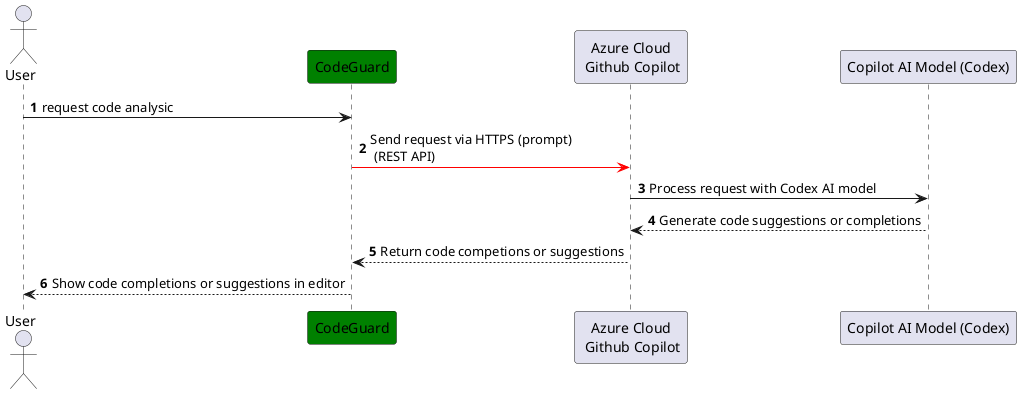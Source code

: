 @startuml
autonumber
actor "User" as User
participant "CodeGuard" as CodeGuard #Green

participant "Azure Cloud\n Github Copilot" as Azure
participant "Copilot AI Model (Codex)" as Codex

User -> CodeGuard: request code analysic 
CodeGuard -[#red]> Azure: Send request via HTTPS (prompt)\n (REST API)
Azure -> Codex: Process request with Codex AI model
Codex --> Azure: Generate code suggestions or completions
Azure --> CodeGuard: Return code competions or suggestions
CodeGuard --> User: Show code completions or suggestions in editor


@enduml